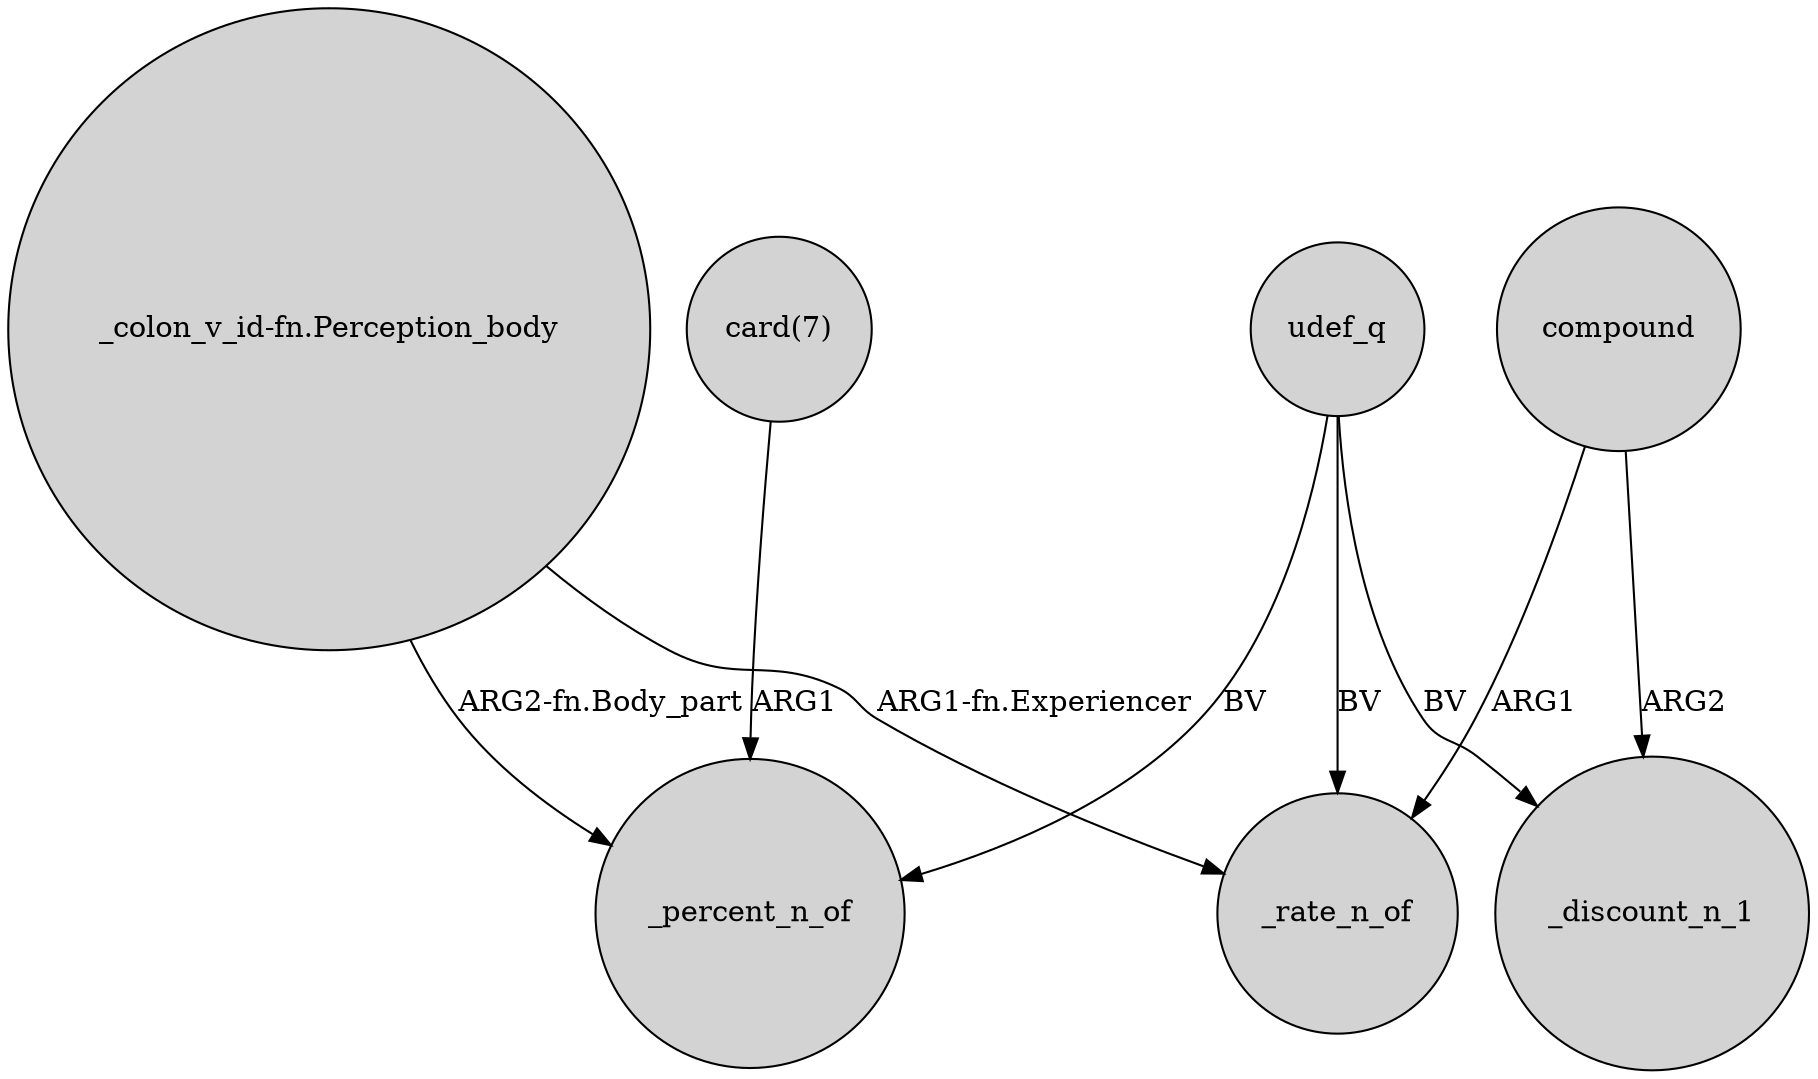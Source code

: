 digraph {
	node [shape=circle style=filled]
	"_colon_v_id-fn.Perception_body" -> _rate_n_of [label="ARG1-fn.Experiencer"]
	udef_q -> _percent_n_of [label=BV]
	"card(7)" -> _percent_n_of [label=ARG1]
	compound -> _rate_n_of [label=ARG1]
	udef_q -> _rate_n_of [label=BV]
	udef_q -> _discount_n_1 [label=BV]
	"_colon_v_id-fn.Perception_body" -> _percent_n_of [label="ARG2-fn.Body_part"]
	compound -> _discount_n_1 [label=ARG2]
}
